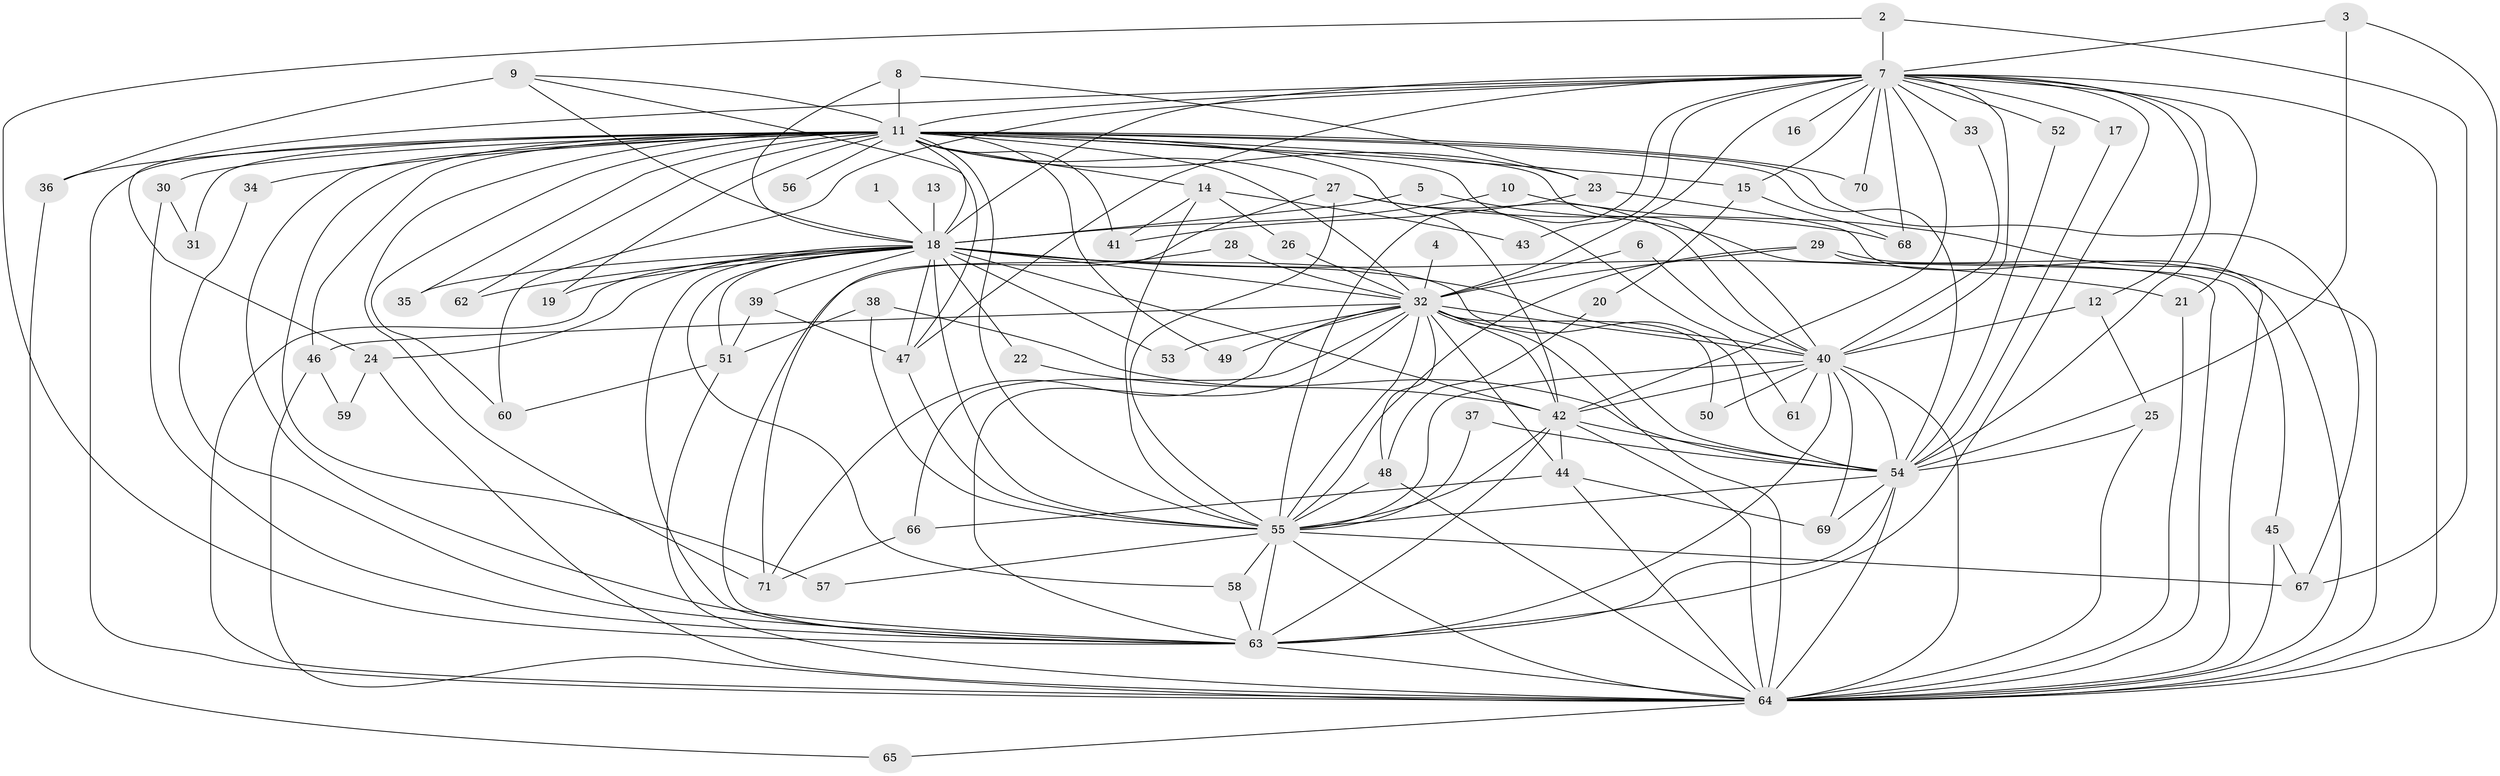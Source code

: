 // original degree distribution, {38: 0.00847457627118644, 27: 0.00847457627118644, 19: 0.00847457627118644, 31: 0.00847457627118644, 13: 0.00847457627118644, 28: 0.01694915254237288, 18: 0.00847457627118644, 17: 0.00847457627118644, 25: 0.00847457627118644, 5: 0.03389830508474576, 6: 0.01694915254237288, 2: 0.5677966101694916, 3: 0.23728813559322035, 4: 0.059322033898305086}
// Generated by graph-tools (version 1.1) at 2025/36/03/04/25 23:36:37]
// undirected, 71 vertices, 185 edges
graph export_dot {
  node [color=gray90,style=filled];
  1;
  2;
  3;
  4;
  5;
  6;
  7;
  8;
  9;
  10;
  11;
  12;
  13;
  14;
  15;
  16;
  17;
  18;
  19;
  20;
  21;
  22;
  23;
  24;
  25;
  26;
  27;
  28;
  29;
  30;
  31;
  32;
  33;
  34;
  35;
  36;
  37;
  38;
  39;
  40;
  41;
  42;
  43;
  44;
  45;
  46;
  47;
  48;
  49;
  50;
  51;
  52;
  53;
  54;
  55;
  56;
  57;
  58;
  59;
  60;
  61;
  62;
  63;
  64;
  65;
  66;
  67;
  68;
  69;
  70;
  71;
  1 -- 18 [weight=1.0];
  2 -- 7 [weight=1.0];
  2 -- 63 [weight=1.0];
  2 -- 67 [weight=1.0];
  3 -- 7 [weight=1.0];
  3 -- 54 [weight=1.0];
  3 -- 64 [weight=1.0];
  4 -- 32 [weight=1.0];
  5 -- 18 [weight=1.0];
  5 -- 64 [weight=1.0];
  6 -- 32 [weight=1.0];
  6 -- 40 [weight=1.0];
  7 -- 11 [weight=1.0];
  7 -- 12 [weight=1.0];
  7 -- 15 [weight=2.0];
  7 -- 16 [weight=1.0];
  7 -- 17 [weight=1.0];
  7 -- 18 [weight=1.0];
  7 -- 21 [weight=1.0];
  7 -- 24 [weight=1.0];
  7 -- 32 [weight=1.0];
  7 -- 33 [weight=1.0];
  7 -- 40 [weight=1.0];
  7 -- 42 [weight=1.0];
  7 -- 43 [weight=1.0];
  7 -- 47 [weight=1.0];
  7 -- 52 [weight=1.0];
  7 -- 54 [weight=1.0];
  7 -- 55 [weight=2.0];
  7 -- 60 [weight=1.0];
  7 -- 63 [weight=1.0];
  7 -- 64 [weight=1.0];
  7 -- 68 [weight=2.0];
  7 -- 70 [weight=1.0];
  8 -- 11 [weight=1.0];
  8 -- 18 [weight=1.0];
  8 -- 23 [weight=1.0];
  9 -- 11 [weight=1.0];
  9 -- 18 [weight=1.0];
  9 -- 36 [weight=1.0];
  9 -- 47 [weight=1.0];
  10 -- 18 [weight=2.0];
  10 -- 64 [weight=1.0];
  11 -- 14 [weight=1.0];
  11 -- 15 [weight=1.0];
  11 -- 18 [weight=1.0];
  11 -- 19 [weight=1.0];
  11 -- 23 [weight=1.0];
  11 -- 27 [weight=1.0];
  11 -- 30 [weight=1.0];
  11 -- 31 [weight=1.0];
  11 -- 32 [weight=1.0];
  11 -- 34 [weight=2.0];
  11 -- 35 [weight=1.0];
  11 -- 36 [weight=2.0];
  11 -- 40 [weight=1.0];
  11 -- 41 [weight=1.0];
  11 -- 42 [weight=1.0];
  11 -- 46 [weight=1.0];
  11 -- 49 [weight=2.0];
  11 -- 54 [weight=1.0];
  11 -- 55 [weight=2.0];
  11 -- 56 [weight=1.0];
  11 -- 57 [weight=2.0];
  11 -- 60 [weight=1.0];
  11 -- 61 [weight=1.0];
  11 -- 62 [weight=1.0];
  11 -- 63 [weight=1.0];
  11 -- 64 [weight=1.0];
  11 -- 67 [weight=1.0];
  11 -- 70 [weight=1.0];
  11 -- 71 [weight=1.0];
  12 -- 25 [weight=1.0];
  12 -- 40 [weight=1.0];
  13 -- 18 [weight=1.0];
  14 -- 26 [weight=1.0];
  14 -- 41 [weight=1.0];
  14 -- 43 [weight=1.0];
  14 -- 55 [weight=2.0];
  15 -- 20 [weight=1.0];
  15 -- 68 [weight=1.0];
  17 -- 54 [weight=1.0];
  18 -- 19 [weight=1.0];
  18 -- 21 [weight=1.0];
  18 -- 22 [weight=1.0];
  18 -- 24 [weight=1.0];
  18 -- 32 [weight=1.0];
  18 -- 35 [weight=1.0];
  18 -- 39 [weight=1.0];
  18 -- 40 [weight=1.0];
  18 -- 42 [weight=1.0];
  18 -- 47 [weight=1.0];
  18 -- 51 [weight=1.0];
  18 -- 53 [weight=1.0];
  18 -- 54 [weight=1.0];
  18 -- 55 [weight=3.0];
  18 -- 58 [weight=1.0];
  18 -- 62 [weight=1.0];
  18 -- 63 [weight=1.0];
  18 -- 64 [weight=1.0];
  20 -- 48 [weight=1.0];
  21 -- 64 [weight=1.0];
  22 -- 42 [weight=1.0];
  23 -- 41 [weight=1.0];
  23 -- 64 [weight=1.0];
  24 -- 59 [weight=1.0];
  24 -- 64 [weight=1.0];
  25 -- 54 [weight=1.0];
  25 -- 64 [weight=1.0];
  26 -- 32 [weight=1.0];
  27 -- 40 [weight=2.0];
  27 -- 55 [weight=1.0];
  27 -- 68 [weight=1.0];
  27 -- 71 [weight=1.0];
  28 -- 32 [weight=1.0];
  28 -- 63 [weight=1.0];
  29 -- 32 [weight=1.0];
  29 -- 45 [weight=1.0];
  29 -- 55 [weight=1.0];
  29 -- 64 [weight=1.0];
  30 -- 31 [weight=1.0];
  30 -- 63 [weight=1.0];
  32 -- 40 [weight=1.0];
  32 -- 42 [weight=1.0];
  32 -- 44 [weight=1.0];
  32 -- 46 [weight=1.0];
  32 -- 48 [weight=1.0];
  32 -- 49 [weight=1.0];
  32 -- 50 [weight=2.0];
  32 -- 53 [weight=1.0];
  32 -- 54 [weight=1.0];
  32 -- 55 [weight=2.0];
  32 -- 63 [weight=1.0];
  32 -- 64 [weight=1.0];
  32 -- 66 [weight=1.0];
  32 -- 71 [weight=1.0];
  33 -- 40 [weight=1.0];
  34 -- 63 [weight=1.0];
  36 -- 65 [weight=1.0];
  37 -- 54 [weight=1.0];
  37 -- 55 [weight=2.0];
  38 -- 51 [weight=1.0];
  38 -- 54 [weight=1.0];
  38 -- 55 [weight=1.0];
  39 -- 47 [weight=1.0];
  39 -- 51 [weight=1.0];
  40 -- 42 [weight=2.0];
  40 -- 50 [weight=1.0];
  40 -- 54 [weight=1.0];
  40 -- 55 [weight=1.0];
  40 -- 61 [weight=1.0];
  40 -- 63 [weight=2.0];
  40 -- 64 [weight=1.0];
  40 -- 69 [weight=1.0];
  42 -- 44 [weight=1.0];
  42 -- 54 [weight=1.0];
  42 -- 55 [weight=1.0];
  42 -- 63 [weight=1.0];
  42 -- 64 [weight=2.0];
  44 -- 64 [weight=1.0];
  44 -- 66 [weight=1.0];
  44 -- 69 [weight=1.0];
  45 -- 64 [weight=1.0];
  45 -- 67 [weight=1.0];
  46 -- 59 [weight=1.0];
  46 -- 64 [weight=1.0];
  47 -- 55 [weight=1.0];
  48 -- 55 [weight=1.0];
  48 -- 64 [weight=1.0];
  51 -- 60 [weight=1.0];
  51 -- 64 [weight=1.0];
  52 -- 54 [weight=1.0];
  54 -- 55 [weight=1.0];
  54 -- 63 [weight=1.0];
  54 -- 64 [weight=3.0];
  54 -- 69 [weight=1.0];
  55 -- 57 [weight=1.0];
  55 -- 58 [weight=1.0];
  55 -- 63 [weight=1.0];
  55 -- 64 [weight=2.0];
  55 -- 67 [weight=1.0];
  58 -- 63 [weight=1.0];
  63 -- 64 [weight=2.0];
  64 -- 65 [weight=1.0];
  66 -- 71 [weight=1.0];
}
